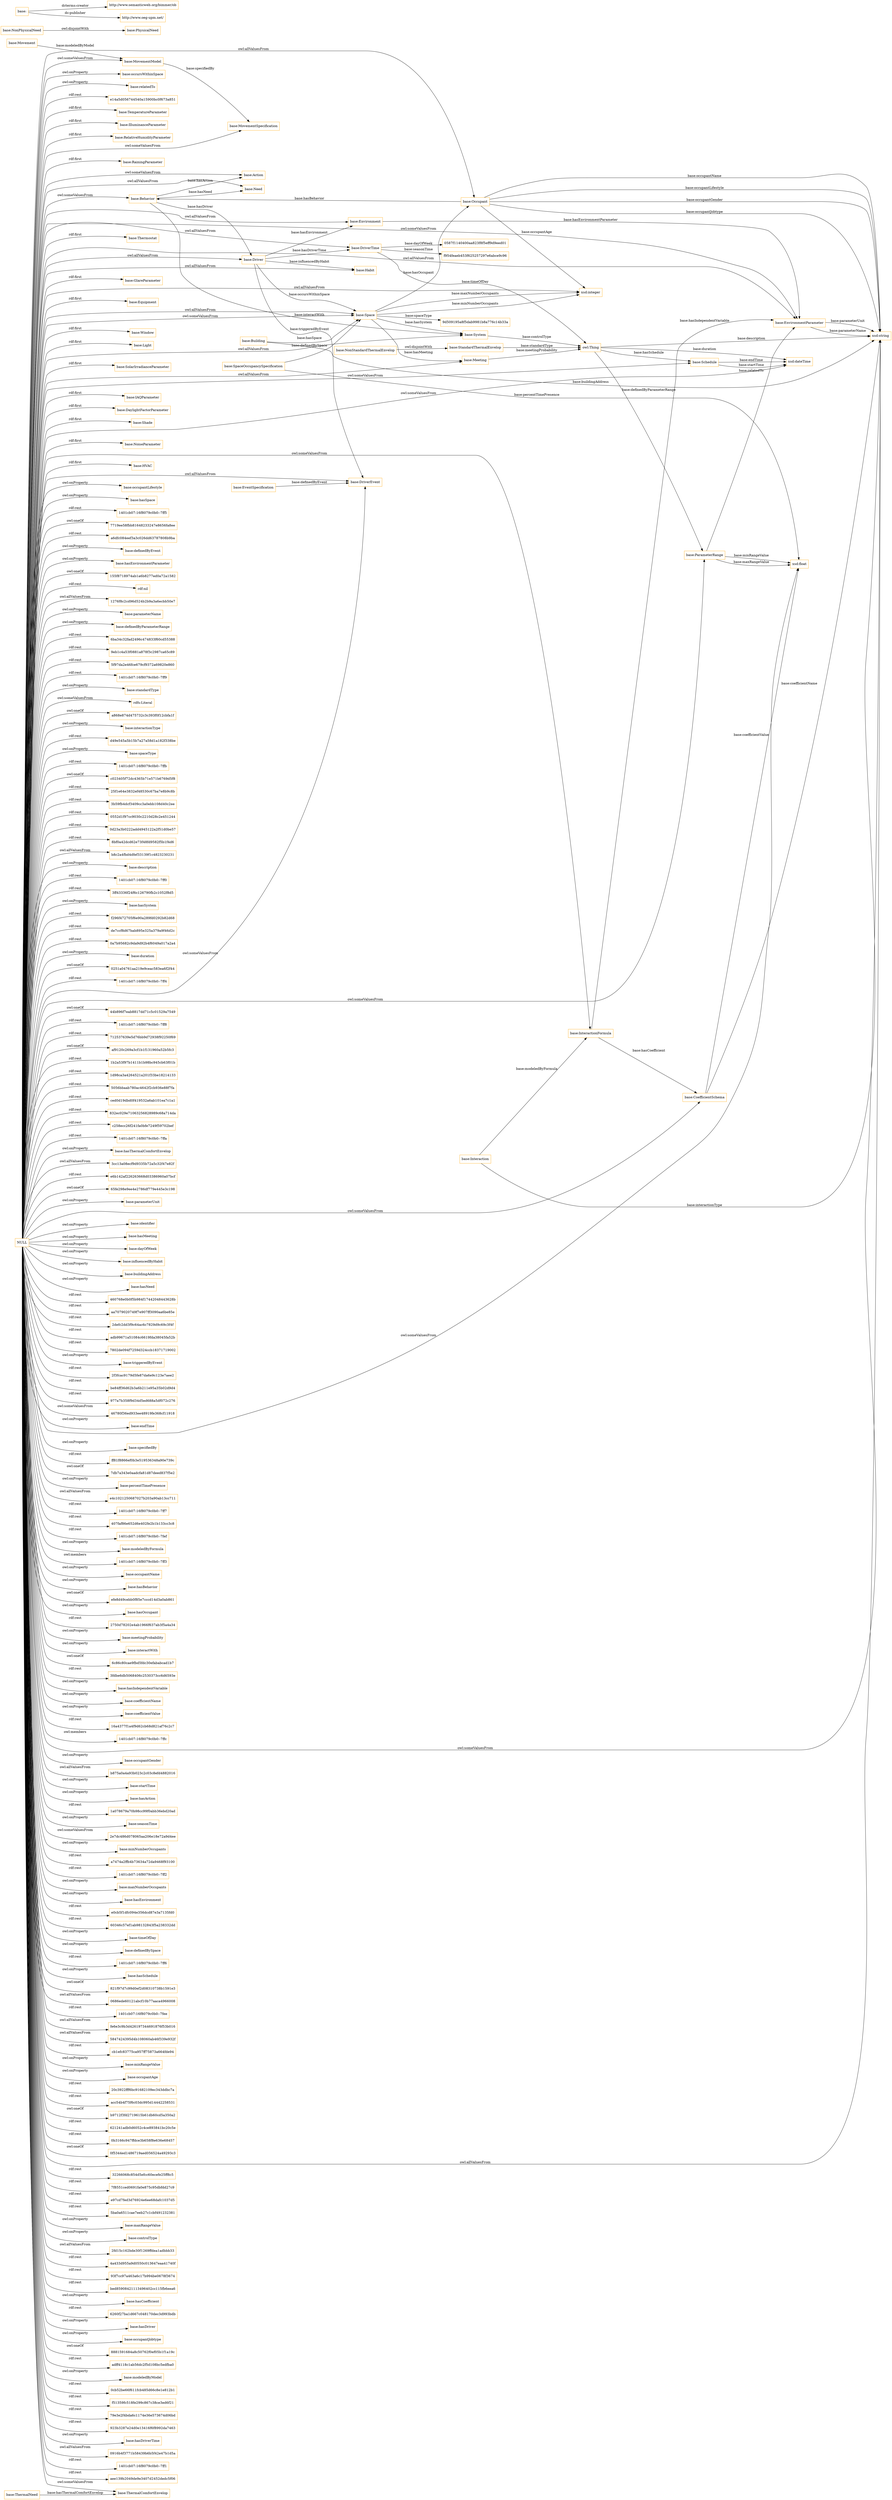 digraph ar2dtool_diagram { 
rankdir=LR;
size="1501"
node [shape = rectangle, color="orange"]; "base:TemperatureParameter" "base:IlluminanceParameter" "base:PhysicalNeed" "base:Behavior" "base:RelativeHumidityParameter" "base:ThermalComfortEnvelop" "base:Need" "base:RainingParameter" "base:Action" "base:EnvironmentParameter" "base:Space" "base:System" "base:Thermostat" "base:DriverTime" "base:Driver" "base:StandardThermalEnvelop" "base:Meeting" "base:GlareParameter" "base:EventSpecification" "base:MovementSpecification" "base:Movement" "base:Equipment" "base:SpaceOccupancySpecification" "base:ParameterRange" "base:CoefficientSchema" "base:NonPhysicalNeed" "base:Window" "base:Light" "base:Occupant" "base:SolarIrradianceParameter" "base:Habit" "base:Interaction" "base:Schedule" "base:IAQParameter" "base:MovementModel" "base:NonStandardThermalEnvelop" "base:ThermalNeed" "base:Building" "base:DaylightFactorParameter" "base:Shade" "base:DriverEvent" "base:NoiseParameter" "base:Environment" "base:HVAC" "base:InteractionFormula" ; /*classes style*/
	"base:NonStandardThermalEnvelop" -> "base:StandardThermalEnvelop" [ label = "owl:disjointWith" ];
	"NULL" -> "base:occupantLifestyle" [ label = "owl:onProperty" ];
	"NULL" -> "base:hasSpace" [ label = "owl:onProperty" ];
	"NULL" -> "base:CoefficientSchema" [ label = "owl:someValuesFrom" ];
	"NULL" -> "1401cb07:16f8079c0b0:-7ff5" [ label = "rdf:rest" ];
	"NULL" -> "7719ee58fbb81648233247e8656fa8ee" [ label = "owl:oneOf" ];
	"NULL" -> "base:Space" [ label = "owl:allValuesFrom" ];
	"NULL" -> "a6dfc084eef3a3c026dd63787808b9ba" [ label = "rdf:rest" ];
	"NULL" -> "base:Space" [ label = "owl:someValuesFrom" ];
	"NULL" -> "base:definedByEvent" [ label = "owl:onProperty" ];
	"NULL" -> "base:Meeting" [ label = "owl:allValuesFrom" ];
	"NULL" -> "base:hasEnvironmentParameter" [ label = "owl:onProperty" ];
	"NULL" -> "155f8718974ab1a6b8277ed0a72a1582" [ label = "owl:oneOf" ];
	"NULL" -> "rdf:nil" [ label = "rdf:rest" ];
	"NULL" -> "base:DriverEvent" [ label = "owl:someValuesFrom" ];
	"NULL" -> "1276f8c2cd96d524b2b9a3a6ecbb50e7" [ label = "owl:allValuesFrom" ];
	"NULL" -> "base:parameterName" [ label = "owl:onProperty" ];
	"NULL" -> "base:definedByParameterRange" [ label = "owl:onProperty" ];
	"NULL" -> "6ba34c32fad2496c474833f60cd55388" [ label = "rdf:rest" ];
	"NULL" -> "base:TemperatureParameter" [ label = "rdf:first" ];
	"NULL" -> "9eb1c4a53f0881a878f3c2987ca65c89" [ label = "rdf:rest" ];
	"NULL" -> "5f97da2e46fce679cf9372a69820e860" [ label = "rdf:rest" ];
	"NULL" -> "1401cb07:16f8079c0b0:-7ff9" [ label = "rdf:rest" ];
	"NULL" -> "base:standardType" [ label = "owl:onProperty" ];
	"NULL" -> "rdfs:Literal" [ label = "owl:someValuesFrom" ];
	"NULL" -> "base:MovementSpecification" [ label = "owl:someValuesFrom" ];
	"NULL" -> "a868e874d475732c3c393f0f12cbfa1f" [ label = "owl:oneOf" ];
	"NULL" -> "base:EnvironmentParameter" [ label = "owl:allValuesFrom" ];
	"NULL" -> "base:DaylightFactorParameter" [ label = "rdf:first" ];
	"NULL" -> "base:ThermalComfortEnvelop" [ label = "owl:someValuesFrom" ];
	"NULL" -> "base:interactionType" [ label = "owl:onProperty" ];
	"NULL" -> "d49e545a5b15b7a27a58d1a182f338be" [ label = "rdf:rest" ];
	"NULL" -> "base:spaceType" [ label = "owl:onProperty" ];
	"NULL" -> "1401cb07:16f8079c0b0:-7ffb" [ label = "rdf:rest" ];
	"NULL" -> "c023405f72dc4365b71e571b6769d5f8" [ label = "owl:oneOf" ];
	"NULL" -> "25f1e64e3832ef48530c67ba7e8b9c8b" [ label = "rdf:rest" ];
	"NULL" -> "3b59fb4dcf3409cc3a0ebb108d40c2ee" [ label = "rdf:rest" ];
	"NULL" -> "base:RelativeHumidityParameter" [ label = "rdf:first" ];
	"NULL" -> "0552d1f97cc9030c2210d28c2e451244" [ label = "rdf:rest" ];
	"NULL" -> "base:MovementModel" [ label = "owl:someValuesFrom" ];
	"NULL" -> "base:IlluminanceParameter" [ label = "rdf:first" ];
	"NULL" -> "base:Window" [ label = "rdf:first" ];
	"NULL" -> "0d23a3b0222add4945122a2f51d0be57" [ label = "rdf:rest" ];
	"NULL" -> "base:Action" [ label = "owl:someValuesFrom" ];
	"NULL" -> "8bf0a42dcd62e73f48fd9582f5b1f4d6" [ label = "rdf:rest" ];
	"NULL" -> "b8c2a4fbd4dfef33139f1c4823230231" [ label = "owl:allValuesFrom" ];
	"NULL" -> "base:description" [ label = "owl:onProperty" ];
	"NULL" -> "base:Environment" [ label = "owl:allValuesFrom" ];
	"NULL" -> "1401cb07:16f8079c0b0:-7ff0" [ label = "rdf:rest" ];
	"NULL" -> "base:Thermostat" [ label = "rdf:first" ];
	"NULL" -> "3ff43336f24f6c126790fb2c1052f8d5" [ label = "rdf:rest" ];
	"NULL" -> "base:hasSystem" [ label = "owl:onProperty" ];
	"NULL" -> "f296f472705f6e90a289fd0292b82d68" [ label = "rdf:rest" ];
	"NULL" -> "de7ccf8d67bab895e325a379a9f46d2c" [ label = "rdf:rest" ];
	"NULL" -> "0a7b95682c9da9d92b4f6049a017a2a4" [ label = "rdf:rest" ];
	"NULL" -> "base:IAQParameter" [ label = "rdf:first" ];
	"NULL" -> "base:duration" [ label = "owl:onProperty" ];
	"NULL" -> "0251a04761aa219e9ceac583ea6f2f44" [ label = "owl:oneOf" ];
	"NULL" -> "1401cb07:16f8079c0b0:-7ff4" [ label = "rdf:rest" ];
	"NULL" -> "xsd:string" [ label = "owl:someValuesFrom" ];
	"NULL" -> "44b896f7eab8817dd71c5c01529a7549" [ label = "owl:oneOf" ];
	"NULL" -> "1401cb07:16f8079c0b0:-7ff8" [ label = "rdf:rest" ];
	"NULL" -> "base:ParameterRange" [ label = "owl:someValuesFrom" ];
	"NULL" -> "712537639e5d76bb9d72938f92250f69" [ label = "rdf:rest" ];
	"NULL" -> "af9120c269a3cf1b1f131960a52b5fc3" [ label = "owl:oneOf" ];
	"NULL" -> "base:GlareParameter" [ label = "rdf:first" ];
	"NULL" -> "1b2a53f97b1411b1b98bc945cb63f01b" [ label = "rdf:rest" ];
	"NULL" -> "1d98ca3a4264521a201f33be18214133" [ label = "rdf:rest" ];
	"NULL" -> "5056bbaab780ac4642f2cb936e88f7fa" [ label = "rdf:rest" ];
	"NULL" -> "base:DriverEvent" [ label = "owl:allValuesFrom" ];
	"NULL" -> "ced0d19dbd0f419532a6ab101ea7c1a1" [ label = "rdf:rest" ];
	"NULL" -> "832ec029e71063256828989c68a714da" [ label = "rdf:rest" ];
	"NULL" -> "c258ecc26f241fa0bfe7249f59702bef" [ label = "rdf:rest" ];
	"NULL" -> "1401cb07:16f8079c0b0:-7ffa" [ label = "rdf:rest" ];
	"NULL" -> "base:hasThermalComfortEnvelop" [ label = "owl:onProperty" ];
	"NULL" -> "3cc13a08ecf9d9335b72a5c32f47e82f" [ label = "owl:allValuesFrom" ];
	"NULL" -> "e6b142af226263668d03386960a07bcf" [ label = "rdf:rest" ];
	"NULL" -> "65fe298e9ee4e2786df779e445e3c198" [ label = "owl:oneOf" ];
	"NULL" -> "base:parameterUnit" [ label = "owl:onProperty" ];
	"NULL" -> "xsd:dateTime" [ label = "owl:someValuesFrom" ];
	"NULL" -> "base:identifier" [ label = "owl:onProperty" ];
	"NULL" -> "base:hasMeeting" [ label = "owl:onProperty" ];
	"NULL" -> "base:dayOfWeek" [ label = "owl:onProperty" ];
	"NULL" -> "base:influencedByHabit" [ label = "owl:onProperty" ];
	"NULL" -> "base:buildingAddress" [ label = "owl:onProperty" ];
	"NULL" -> "base:Driver" [ label = "owl:allValuesFrom" ];
	"NULL" -> "base:hasNeed" [ label = "owl:onProperty" ];
	"NULL" -> "460768e0b0f5b984f17442048443628b" [ label = "rdf:rest" ];
	"NULL" -> "aa7079020749f7e907ff3090aa6be85e" [ label = "rdf:rest" ];
	"NULL" -> "base:Occupant" [ label = "owl:allValuesFrom" ];
	"NULL" -> "2defc2dd3f9c64ac6c7829d9c69c3f4f" [ label = "rdf:rest" ];
	"NULL" -> "adb99671a51084c6619fda38045fa52b" [ label = "rdf:rest" ];
	"NULL" -> "7802de094f7259d324ccb18371719002" [ label = "rdf:rest" ];
	"NULL" -> "base:triggeredByEvent" [ label = "owl:onProperty" ];
	"NULL" -> "2f3fcac9179d5fe87da6e9c123e7aee2" [ label = "rdf:rest" ];
	"NULL" -> "base:System" [ label = "owl:allValuesFrom" ];
	"NULL" -> "be84ff36d62b3a6b211e95a35b02d9d4" [ label = "rdf:rest" ];
	"NULL" -> "977a7b358f9d34d5ed688a5df072c276" [ label = "rdf:rest" ];
	"NULL" -> "46780f36ed933ee48919fe368cf11918" [ label = "owl:someValuesFrom" ];
	"NULL" -> "base:InteractionFormula" [ label = "owl:someValuesFrom" ];
	"NULL" -> "base:endTime" [ label = "owl:onProperty" ];
	"NULL" -> "base:specifiedBy" [ label = "owl:onProperty" ];
	"NULL" -> "ff81f8866ef0b3e519536348a90e739c" [ label = "rdf:rest" ];
	"NULL" -> "7db7a343e0aadcfa81d87deed837f5e2" [ label = "owl:oneOf" ];
	"NULL" -> "base:percentTimePresence" [ label = "owl:onProperty" ];
	"NULL" -> "base:Habit" [ label = "owl:allValuesFrom" ];
	"NULL" -> "e4c1021250687027b203a90ab13cc711" [ label = "owl:allValuesFrom" ];
	"NULL" -> "1401cb07:16f8079c0b0:-7ff7" [ label = "rdf:rest" ];
	"NULL" -> "407faf86e652d6e402fe2b1b133cc3c8" [ label = "rdf:rest" ];
	"NULL" -> "1401cb07:16f8079c0b0:-7fef" [ label = "rdf:rest" ];
	"NULL" -> "base:Behavior" [ label = "owl:someValuesFrom" ];
	"NULL" -> "base:modeledByFormula" [ label = "owl:onProperty" ];
	"NULL" -> "1401cb07:16f8079c0b0:-7ff3" [ label = "owl:members" ];
	"NULL" -> "base:occupantName" [ label = "owl:onProperty" ];
	"NULL" -> "base:SolarIrradianceParameter" [ label = "rdf:first" ];
	"NULL" -> "base:hasBehavior" [ label = "owl:onProperty" ];
	"NULL" -> "efe8d49cebb0f85e7cccd14d3a0ab861" [ label = "owl:oneOf" ];
	"NULL" -> "base:hasOccupant" [ label = "owl:onProperty" ];
	"NULL" -> "base:RainingParameter" [ label = "rdf:first" ];
	"NULL" -> "base:Schedule" [ label = "owl:someValuesFrom" ];
	"NULL" -> "2750d78202e4ab1966f637ab3f5a4a34" [ label = "rdf:rest" ];
	"NULL" -> "base:HVAC" [ label = "rdf:first" ];
	"NULL" -> "base:meetingProbability" [ label = "owl:onProperty" ];
	"NULL" -> "base:interactWith" [ label = "owl:onProperty" ];
	"NULL" -> "6c86c80cae9fbd5fdc30efababcad1b7" [ label = "owl:oneOf" ];
	"NULL" -> "3fdbe6db5068406c2530373cc6d6593e" [ label = "rdf:rest" ];
	"NULL" -> "base:hasIndependentVariable" [ label = "owl:onProperty" ];
	"NULL" -> "base:coefficientName" [ label = "owl:onProperty" ];
	"NULL" -> "base:coefficientValue" [ label = "owl:onProperty" ];
	"NULL" -> "16a4377f1a4f9d62cb68d821af76c2c7" [ label = "rdf:rest" ];
	"NULL" -> "base:Need" [ label = "owl:allValuesFrom" ];
	"NULL" -> "1401cb07:16f8079c0b0:-7ffc" [ label = "owl:members" ];
	"NULL" -> "xsd:integer" [ label = "owl:allValuesFrom" ];
	"NULL" -> "base:occupantGender" [ label = "owl:onProperty" ];
	"NULL" -> "b875a0a4a93b023c2c03c8efd4882016" [ label = "owl:allValuesFrom" ];
	"NULL" -> "base:startTime" [ label = "owl:onProperty" ];
	"NULL" -> "base:hasAction" [ label = "owl:onProperty" ];
	"NULL" -> "1a078679a70b98cc99f0abb36ebd20ad" [ label = "rdf:rest" ];
	"NULL" -> "base:seasonTime" [ label = "owl:onProperty" ];
	"NULL" -> "2e7dc486d078065aa206e18e72a9d4ee" [ label = "owl:someValuesFrom" ];
	"NULL" -> "base:minNumberOccupants" [ label = "owl:onProperty" ];
	"NULL" -> "base:DriverTime" [ label = "owl:allValuesFrom" ];
	"NULL" -> "xsd:string" [ label = "owl:allValuesFrom" ];
	"NULL" -> "a7474a2ffb4b73634a72da9468f93100" [ label = "rdf:rest" ];
	"NULL" -> "base:Shade" [ label = "rdf:first" ];
	"NULL" -> "1401cb07:16f8079c0b0:-7ff2" [ label = "rdf:rest" ];
	"NULL" -> "base:maxNumberOccupants" [ label = "owl:onProperty" ];
	"NULL" -> "base:hasEnvironment" [ label = "owl:onProperty" ];
	"NULL" -> "e0cb5f1dfc094e356dcd87e3a7135fd0" [ label = "rdf:rest" ];
	"NULL" -> "base:EnvironmentParameter" [ label = "owl:someValuesFrom" ];
	"NULL" -> "60346c57ef1ab98132843f5a238332dd" [ label = "rdf:rest" ];
	"NULL" -> "base:timeOfDay" [ label = "owl:onProperty" ];
	"NULL" -> "base:definedBySpace" [ label = "owl:onProperty" ];
	"NULL" -> "1401cb07:16f8079c0b0:-7ff6" [ label = "rdf:rest" ];
	"NULL" -> "base:hasSchedule" [ label = "owl:onProperty" ];
	"NULL" -> "821f97d7c99d0ef2d08310738b1591e3" [ label = "owl:oneOf" ];
	"NULL" -> "0686ede60121abcf10b77aaca4966008" [ label = "owl:allValuesFrom" ];
	"NULL" -> "1401cb07:16f8079c0b0:-7fee" [ label = "rdf:rest" ];
	"NULL" -> "fe6e3c9b3d426197344691876f53b016" [ label = "owl:allValuesFrom" ];
	"NULL" -> "5847424395d4b108060ab46f339e932f" [ label = "owl:allValuesFrom" ];
	"NULL" -> "cb1efc83775ca957ff75873a664fde94" [ label = "rdf:rest" ];
	"NULL" -> "base:minRangeValue" [ label = "owl:onProperty" ];
	"NULL" -> "base:occupantAge" [ label = "owl:onProperty" ];
	"NULL" -> "20c3922fff6bc91682109ec343ddbc7a" [ label = "rdf:rest" ];
	"NULL" -> "acc54b4f75f6c03dc995d14442258531" [ label = "rdf:rest" ];
	"NULL" -> "b9712f3fd2719615b61db60cd5a350a2" [ label = "owl:oneOf" ];
	"NULL" -> "621241adb0d6052c4ce893841bc20c5e" [ label = "rdf:rest" ];
	"NULL" -> "0b3166c947ffdce3b658f8e636e68457" [ label = "rdf:rest" ];
	"NULL" -> "0f5344ed1486719aed056524a49293c3" [ label = "owl:oneOf" ];
	"NULL" -> "xsd:float" [ label = "owl:someValuesFrom" ];
	"NULL" -> "32266068c854d5efcc60ecefe25ff8c5" [ label = "rdf:rest" ];
	"NULL" -> "7f8551ced0691fa0e875c95dbfdd27c9" [ label = "rdf:rest" ];
	"NULL" -> "e97cd7fed3d76924e6ee68dafc1037d5" [ label = "rdf:rest" ];
	"NULL" -> "5ba0a6511cae7eeb27c1cbf491232381" [ label = "rdf:rest" ];
	"NULL" -> "base:Light" [ label = "rdf:first" ];
	"NULL" -> "base:maxRangeValue" [ label = "owl:onProperty" ];
	"NULL" -> "base:controlType" [ label = "owl:onProperty" ];
	"NULL" -> "2fd15c162bde30f1269ffdea1adbbb33" [ label = "owl:allValuesFrom" ];
	"NULL" -> "4a433d955a9d0550c013647eaa41740f" [ label = "rdf:rest" ];
	"NULL" -> "93f7cc97a463a6c17b994be0678f3674" [ label = "rdf:rest" ];
	"NULL" -> "bed85908421113496402cc115fb6eea6" [ label = "rdf:rest" ];
	"NULL" -> "base:hasCoefficient" [ label = "owl:onProperty" ];
	"NULL" -> "6260f27ba1d667c048170dec3d993bdb" [ label = "rdf:rest" ];
	"NULL" -> "base:hasDriver" [ label = "owl:onProperty" ];
	"NULL" -> "base:occupantJobtype" [ label = "owl:onProperty" ];
	"NULL" -> "8881591684a8c50762f0ef05b1f1a19c" [ label = "owl:oneOf" ];
	"NULL" -> "adff4118c1ab56dc2f5d108bc5edfba0" [ label = "rdf:rest" ];
	"NULL" -> "base:NoiseParameter" [ label = "rdf:first" ];
	"NULL" -> "base:modeledByModel" [ label = "owl:onProperty" ];
	"NULL" -> "0cb52be66f611fcb485d66c8e1e812b1" [ label = "rdf:rest" ];
	"NULL" -> "f51359fc518fe299c867c38ce3ed6f21" [ label = "rdf:rest" ];
	"NULL" -> "79e3e2f4bda6c1174e36e573674d06bd" [ label = "rdf:rest" ];
	"NULL" -> "923b3287e24d0e13416f6f8992da7463" [ label = "rdf:rest" ];
	"NULL" -> "base:Equipment" [ label = "rdf:first" ];
	"NULL" -> "base:hasDriverTime" [ label = "owl:onProperty" ];
	"NULL" -> "0916b4f3771b58439b6b5f42e47b1d5a" [ label = "owl:allValuesFrom" ];
	"NULL" -> "1401cb07:16f8079c0b0:-7ff1" [ label = "rdf:rest" ];
	"NULL" -> "aee139b2049de9e3407d2452dedc5f06" [ label = "rdf:rest" ];
	"NULL" -> "base:occursWithinSpace" [ label = "owl:onProperty" ];
	"NULL" -> "base:relatedTo" [ label = "owl:onProperty" ];
	"NULL" -> "e14a5d056744540a15900bc0f673a851" [ label = "rdf:rest" ];
	"base:NonPhysicalNeed" -> "base:PhysicalNeed" [ label = "owl:disjointWith" ];
	"base:" -> "http://www.semanticweb.org/bimmer/ob" [ label = "dcterms:creator" ];
	"base:" -> "http://www.oeg-upm.net/" [ label = "dc:publisher" ];
	"owl:Thing" -> "base:ParameterRange" [ label = "base:definedByParameterRange" ];
	"base:EnvironmentParameter" -> "xsd:string" [ label = "base:parameterUnit" ];
	"base:Meeting" -> "owl:Thing" [ label = "base:meetingProbability" ];
	"base:EventSpecification" -> "base:DriverEvent" [ label = "base:definedByEvent" ];
	"base:DriverTime" -> "owl:Thing" [ label = "base:timeOfDay" ];
	"base:CoefficientSchema" -> "xsd:float" [ label = "base:coefficientValue" ];
	"base:DriverTime" -> "0587f1140400aa823f8f5eff9d9eed01" [ label = "base:dayOfWeek" ];
	"base:Occupant" -> "xsd:integer" [ label = "base:occupantAge" ];
	"owl:Thing" -> "xsd:dateTime" [ label = "base:duration" ];
	"base:Space" -> "9d509195a8f5dab9981b8a776c14b33a" [ label = "base:spaceType" ];
	"base:Building" -> "base:Space" [ label = "base:hasSpace" ];
	"base:Behavior" -> "base:Need" [ label = "base:hasNeed" ];
	"base:Space" -> "base:Meeting" [ label = "base:hasMeeting" ];
	"base:Movement" -> "base:MovementModel" [ label = "base:modeledByModel" ];
	"base:Driver" -> "base:DriverTime" [ label = "base:hasDriverTime" ];
	"base:Behavior" -> "base:Action" [ label = "base:hasAction" ];
	"base:Behavior" -> "base:System" [ label = "base:interactWith" ];
	"base:Driver" -> "base:Environment" [ label = "base:hasEnvironment" ];
	"base:Schedule" -> "xsd:dateTime" [ label = "base:endTime" ];
	"base:Occupant" -> "xsd:string" [ label = "base:occupantName" ];
	"base:Occupant" -> "xsd:string" [ label = "base:occupantLifestyle" ];
	"base:Occupant" -> "xsd:string" [ label = "base:occupantGender" ];
	"base:Driver" -> "base:Habit" [ label = "base:influencedByHabit" ];
	"owl:Thing" -> "xsd:string" [ label = "base:description" ];
	"base:InteractionFormula" -> "base:CoefficientSchema" [ label = "base:hasCoefficient" ];
	"base:Interaction" -> "base:InteractionFormula" [ label = "base:modeledByFormula" ];
	"base:Space" -> "base:System" [ label = "base:hasSystem" ];
	"base:Occupant" -> "xsd:string" [ label = "base:occupantJobtype" ];
	"base:ParameterRange" -> "base:EnvironmentParameter" [ label = "base:relatedTo" ];
	"base:StandardThermalEnvelop" -> "owl:Thing" [ label = "base:standardType" ];
	"base:CoefficientSchema" -> "xsd:string" [ label = "base:coefficientName" ];
	"base:Driver" -> "base:DriverEvent" [ label = "base:triggeredByEvent" ];
	"base:Space" -> "xsd:integer" [ label = "base:maxNumberOccupants" ];
	"base:Occupant" -> "base:Behavior" [ label = "base:hasBehavior" ];
	"base:SpaceOccupancySpecification" -> "base:Space" [ label = "base:definedBySpace" ];
	"base:ParameterRange" -> "xsd:float" [ label = "base:maxRangeValue" ];
	"base:System" -> "owl:Thing" [ label = "base:controlType" ];
	"base:InteractionFormula" -> "base:EnvironmentParameter" [ label = "base:hasIndependentVariable" ];
	"base:DriverTime" -> "f954feaeb453f625257297e6abce9c96" [ label = "base:seasonTime" ];
	"base:Interaction" -> "xsd:string" [ label = "base:interactionType" ];
	"base:Schedule" -> "xsd:dateTime" [ label = "base:startTime" ];
	"base:Behavior" -> "base:Driver" [ label = "base:hasDriver" ];
	"owl:Thing" -> "base:Schedule" [ label = "base:hasSchedule" ];
	"base:SpaceOccupancySpecification" -> "xsd:float" [ label = "base:percentTimePresence" ];
	"base:MovementModel" -> "base:MovementSpecification" [ label = "base:specifiedBy" ];
	"base:Space" -> "xsd:integer" [ label = "base:minNumberOccupants" ];
	"base:EnvironmentParameter" -> "xsd:string" [ label = "base:parameterName" ];
	"base:Driver" -> "base:Space" [ label = "base:occursWithinSpace" ];
	"base:Space" -> "base:Occupant" [ label = "base:hasOccupant" ];
	"base:ThermalNeed" -> "base:ThermalComfortEnvelop" [ label = "base:hasThermalComfortEnvelop" ];
	"base:Environment" -> "base:EnvironmentParameter" [ label = "base:hasEnvironmentParameter" ];
	"base:ParameterRange" -> "xsd:float" [ label = "base:minRangeValue" ];
	"base:Building" -> "xsd:string" [ label = "base:buildingAddress" ];

}
